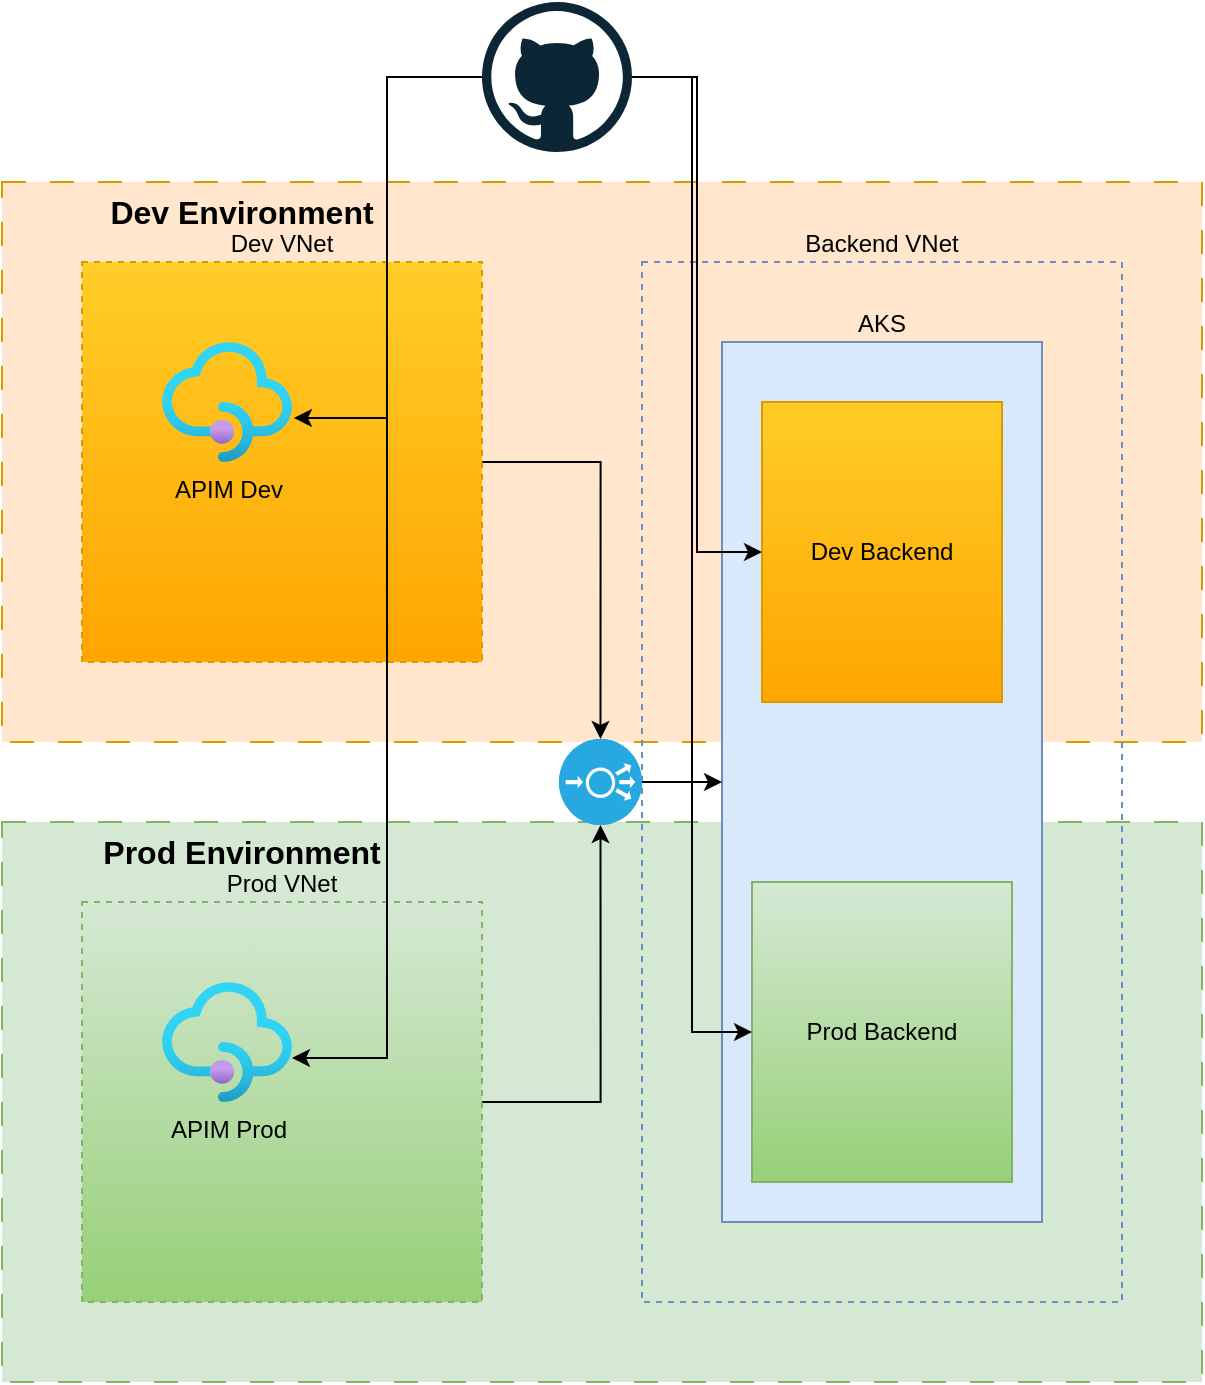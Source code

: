 <mxfile version="21.6.8" type="device">
  <diagram name="Page-1" id="QGZNqJDq6_y6giAaDoWt">
    <mxGraphModel dx="1174" dy="1992" grid="1" gridSize="10" guides="1" tooltips="1" connect="1" arrows="1" fold="1" page="1" pageScale="1" pageWidth="827" pageHeight="1169" math="0" shadow="0">
      <root>
        <mxCell id="0" />
        <mxCell id="1" parent="0" />
        <mxCell id="89sK6pgD19V1uhRhcigI-2" value="" style="rounded=0;whiteSpace=wrap;html=1;fillColor=#ffe6cc;dashed=1;dashPattern=12 12;strokeColor=#d79b00;" vertex="1" parent="1">
          <mxGeometry x="80" y="80" width="600" height="280" as="geometry" />
        </mxCell>
        <mxCell id="89sK6pgD19V1uhRhcigI-3" value="" style="rounded=0;whiteSpace=wrap;html=1;fillColor=#d5e8d4;dashed=1;dashPattern=12 12;strokeColor=#82b366;" vertex="1" parent="1">
          <mxGeometry x="80" y="400" width="600" height="280" as="geometry" />
        </mxCell>
        <mxCell id="89sK6pgD19V1uhRhcigI-19" style="edgeStyle=orthogonalEdgeStyle;rounded=0;orthogonalLoop=1;jettySize=auto;html=1;entryX=0.5;entryY=0;entryDx=0;entryDy=0;entryPerimeter=0;" edge="1" parent="1" source="89sK6pgD19V1uhRhcigI-4" target="89sK6pgD19V1uhRhcigI-17">
          <mxGeometry relative="1" as="geometry" />
        </mxCell>
        <mxCell id="89sK6pgD19V1uhRhcigI-4" value="Dev VNet" style="rounded=0;whiteSpace=wrap;html=1;fillColor=#ffcd28;dashed=1;strokeColor=#d79b00;labelPosition=center;verticalLabelPosition=top;align=center;verticalAlign=bottom;gradientColor=#ffa500;" vertex="1" parent="1">
          <mxGeometry x="120" y="120" width="200" height="200" as="geometry" />
        </mxCell>
        <mxCell id="89sK6pgD19V1uhRhcigI-20" style="edgeStyle=orthogonalEdgeStyle;rounded=0;orthogonalLoop=1;jettySize=auto;html=1;entryX=0.5;entryY=1;entryDx=0;entryDy=0;entryPerimeter=0;" edge="1" parent="1" source="89sK6pgD19V1uhRhcigI-5" target="89sK6pgD19V1uhRhcigI-17">
          <mxGeometry relative="1" as="geometry" />
        </mxCell>
        <mxCell id="89sK6pgD19V1uhRhcigI-5" value="Prod VNet" style="rounded=0;whiteSpace=wrap;html=1;fillColor=#d5e8d4;dashed=1;strokeColor=#82b366;labelPosition=center;verticalLabelPosition=top;align=center;verticalAlign=bottom;gradientColor=#97d077;" vertex="1" parent="1">
          <mxGeometry x="120" y="440" width="200" height="200" as="geometry" />
        </mxCell>
        <mxCell id="89sK6pgD19V1uhRhcigI-6" value="Backend VNet" style="rounded=0;whiteSpace=wrap;html=1;fillColor=none;dashed=1;strokeColor=#6c8ebf;labelPosition=center;verticalLabelPosition=top;align=center;verticalAlign=bottom;" vertex="1" parent="1">
          <mxGeometry x="400" y="120" width="240" height="520" as="geometry" />
        </mxCell>
        <mxCell id="89sK6pgD19V1uhRhcigI-7" value="AKS" style="rounded=0;whiteSpace=wrap;html=1;fillColor=#dae8fc;labelPosition=center;verticalLabelPosition=top;align=center;verticalAlign=bottom;strokeColor=#6c8ebf;" vertex="1" parent="1">
          <mxGeometry x="440" y="160" width="160" height="440" as="geometry" />
        </mxCell>
        <mxCell id="89sK6pgD19V1uhRhcigI-9" value="APIM Dev" style="image;aspect=fixed;html=1;points=[];align=center;fontSize=12;image=img/lib/azure2/app_services/API_Management_Services.svg;labelBackgroundColor=none;" vertex="1" parent="1">
          <mxGeometry x="160" y="160" width="65" height="60" as="geometry" />
        </mxCell>
        <mxCell id="89sK6pgD19V1uhRhcigI-10" value="APIM Prod" style="image;aspect=fixed;html=1;points=[];align=center;fontSize=12;image=img/lib/azure2/app_services/API_Management_Services.svg;labelBackgroundColor=none;" vertex="1" parent="1">
          <mxGeometry x="160" y="480" width="65" height="60" as="geometry" />
        </mxCell>
        <mxCell id="89sK6pgD19V1uhRhcigI-13" value="&lt;font style=&quot;font-size: 16px;&quot;&gt;&lt;b&gt;Dev Environment&lt;/b&gt;&lt;/font&gt;" style="text;html=1;strokeColor=none;fillColor=none;align=center;verticalAlign=middle;whiteSpace=wrap;rounded=0;" vertex="1" parent="1">
          <mxGeometry x="80" y="80" width="240" height="30" as="geometry" />
        </mxCell>
        <mxCell id="89sK6pgD19V1uhRhcigI-14" value="&lt;font style=&quot;font-size: 16px;&quot;&gt;&lt;b&gt;Prod Environment&lt;/b&gt;&lt;/font&gt;" style="text;html=1;strokeColor=none;fillColor=none;align=center;verticalAlign=middle;whiteSpace=wrap;rounded=0;" vertex="1" parent="1">
          <mxGeometry x="80" y="400" width="240" height="30" as="geometry" />
        </mxCell>
        <mxCell id="89sK6pgD19V1uhRhcigI-15" value="Dev Backend" style="rounded=0;whiteSpace=wrap;html=1;fillColor=#ffcd28;strokeColor=#d79b00;gradientColor=#ffa500;" vertex="1" parent="1">
          <mxGeometry x="460" y="190" width="120" height="150" as="geometry" />
        </mxCell>
        <mxCell id="89sK6pgD19V1uhRhcigI-16" value="Prod Backend" style="rounded=0;whiteSpace=wrap;html=1;fillColor=#d5e8d4;strokeColor=#82b366;gradientColor=#97d077;" vertex="1" parent="1">
          <mxGeometry x="455" y="430" width="130" height="150" as="geometry" />
        </mxCell>
        <mxCell id="89sK6pgD19V1uhRhcigI-18" style="edgeStyle=orthogonalEdgeStyle;rounded=0;orthogonalLoop=1;jettySize=auto;html=1;entryX=0;entryY=0.5;entryDx=0;entryDy=0;" edge="1" parent="1" source="89sK6pgD19V1uhRhcigI-17" target="89sK6pgD19V1uhRhcigI-7">
          <mxGeometry relative="1" as="geometry" />
        </mxCell>
        <mxCell id="89sK6pgD19V1uhRhcigI-17" value="" style="fillColor=#28A8E0;verticalLabelPosition=bottom;sketch=0;html=1;strokeColor=#ffffff;verticalAlign=top;align=center;points=[[0.145,0.145,0],[0.5,0,0],[0.855,0.145,0],[1,0.5,0],[0.855,0.855,0],[0.5,1,0],[0.145,0.855,0],[0,0.5,0]];pointerEvents=1;shape=mxgraph.cisco_safe.compositeIcon;bgIcon=ellipse;resIcon=mxgraph.cisco_safe.capability.load_balancer;" vertex="1" parent="1">
          <mxGeometry x="358.5" y="358.5" width="41.5" height="43" as="geometry" />
        </mxCell>
        <mxCell id="89sK6pgD19V1uhRhcigI-26" style="edgeStyle=orthogonalEdgeStyle;rounded=0;orthogonalLoop=1;jettySize=auto;html=1;entryX=1.015;entryY=0.633;entryDx=0;entryDy=0;entryPerimeter=0;" edge="1" parent="1" source="89sK6pgD19V1uhRhcigI-21" target="89sK6pgD19V1uhRhcigI-9">
          <mxGeometry relative="1" as="geometry" />
        </mxCell>
        <mxCell id="89sK6pgD19V1uhRhcigI-27" style="edgeStyle=orthogonalEdgeStyle;rounded=0;orthogonalLoop=1;jettySize=auto;html=1;entryX=1;entryY=0.633;entryDx=0;entryDy=0;entryPerimeter=0;" edge="1" parent="1" source="89sK6pgD19V1uhRhcigI-21" target="89sK6pgD19V1uhRhcigI-10">
          <mxGeometry relative="1" as="geometry" />
        </mxCell>
        <mxCell id="89sK6pgD19V1uhRhcigI-28" style="edgeStyle=orthogonalEdgeStyle;rounded=0;orthogonalLoop=1;jettySize=auto;html=1;entryX=0;entryY=0.5;entryDx=0;entryDy=0;" edge="1" parent="1" source="89sK6pgD19V1uhRhcigI-21" target="89sK6pgD19V1uhRhcigI-15">
          <mxGeometry relative="1" as="geometry" />
        </mxCell>
        <mxCell id="89sK6pgD19V1uhRhcigI-29" style="edgeStyle=orthogonalEdgeStyle;rounded=0;orthogonalLoop=1;jettySize=auto;html=1;entryX=0;entryY=0.5;entryDx=0;entryDy=0;" edge="1" parent="1" source="89sK6pgD19V1uhRhcigI-21" target="89sK6pgD19V1uhRhcigI-16">
          <mxGeometry relative="1" as="geometry" />
        </mxCell>
        <mxCell id="89sK6pgD19V1uhRhcigI-21" value="" style="dashed=0;outlineConnect=0;html=1;align=center;labelPosition=center;verticalLabelPosition=bottom;verticalAlign=top;shape=mxgraph.weblogos.github" vertex="1" parent="1">
          <mxGeometry x="320" y="-10" width="75" height="75" as="geometry" />
        </mxCell>
      </root>
    </mxGraphModel>
  </diagram>
</mxfile>

